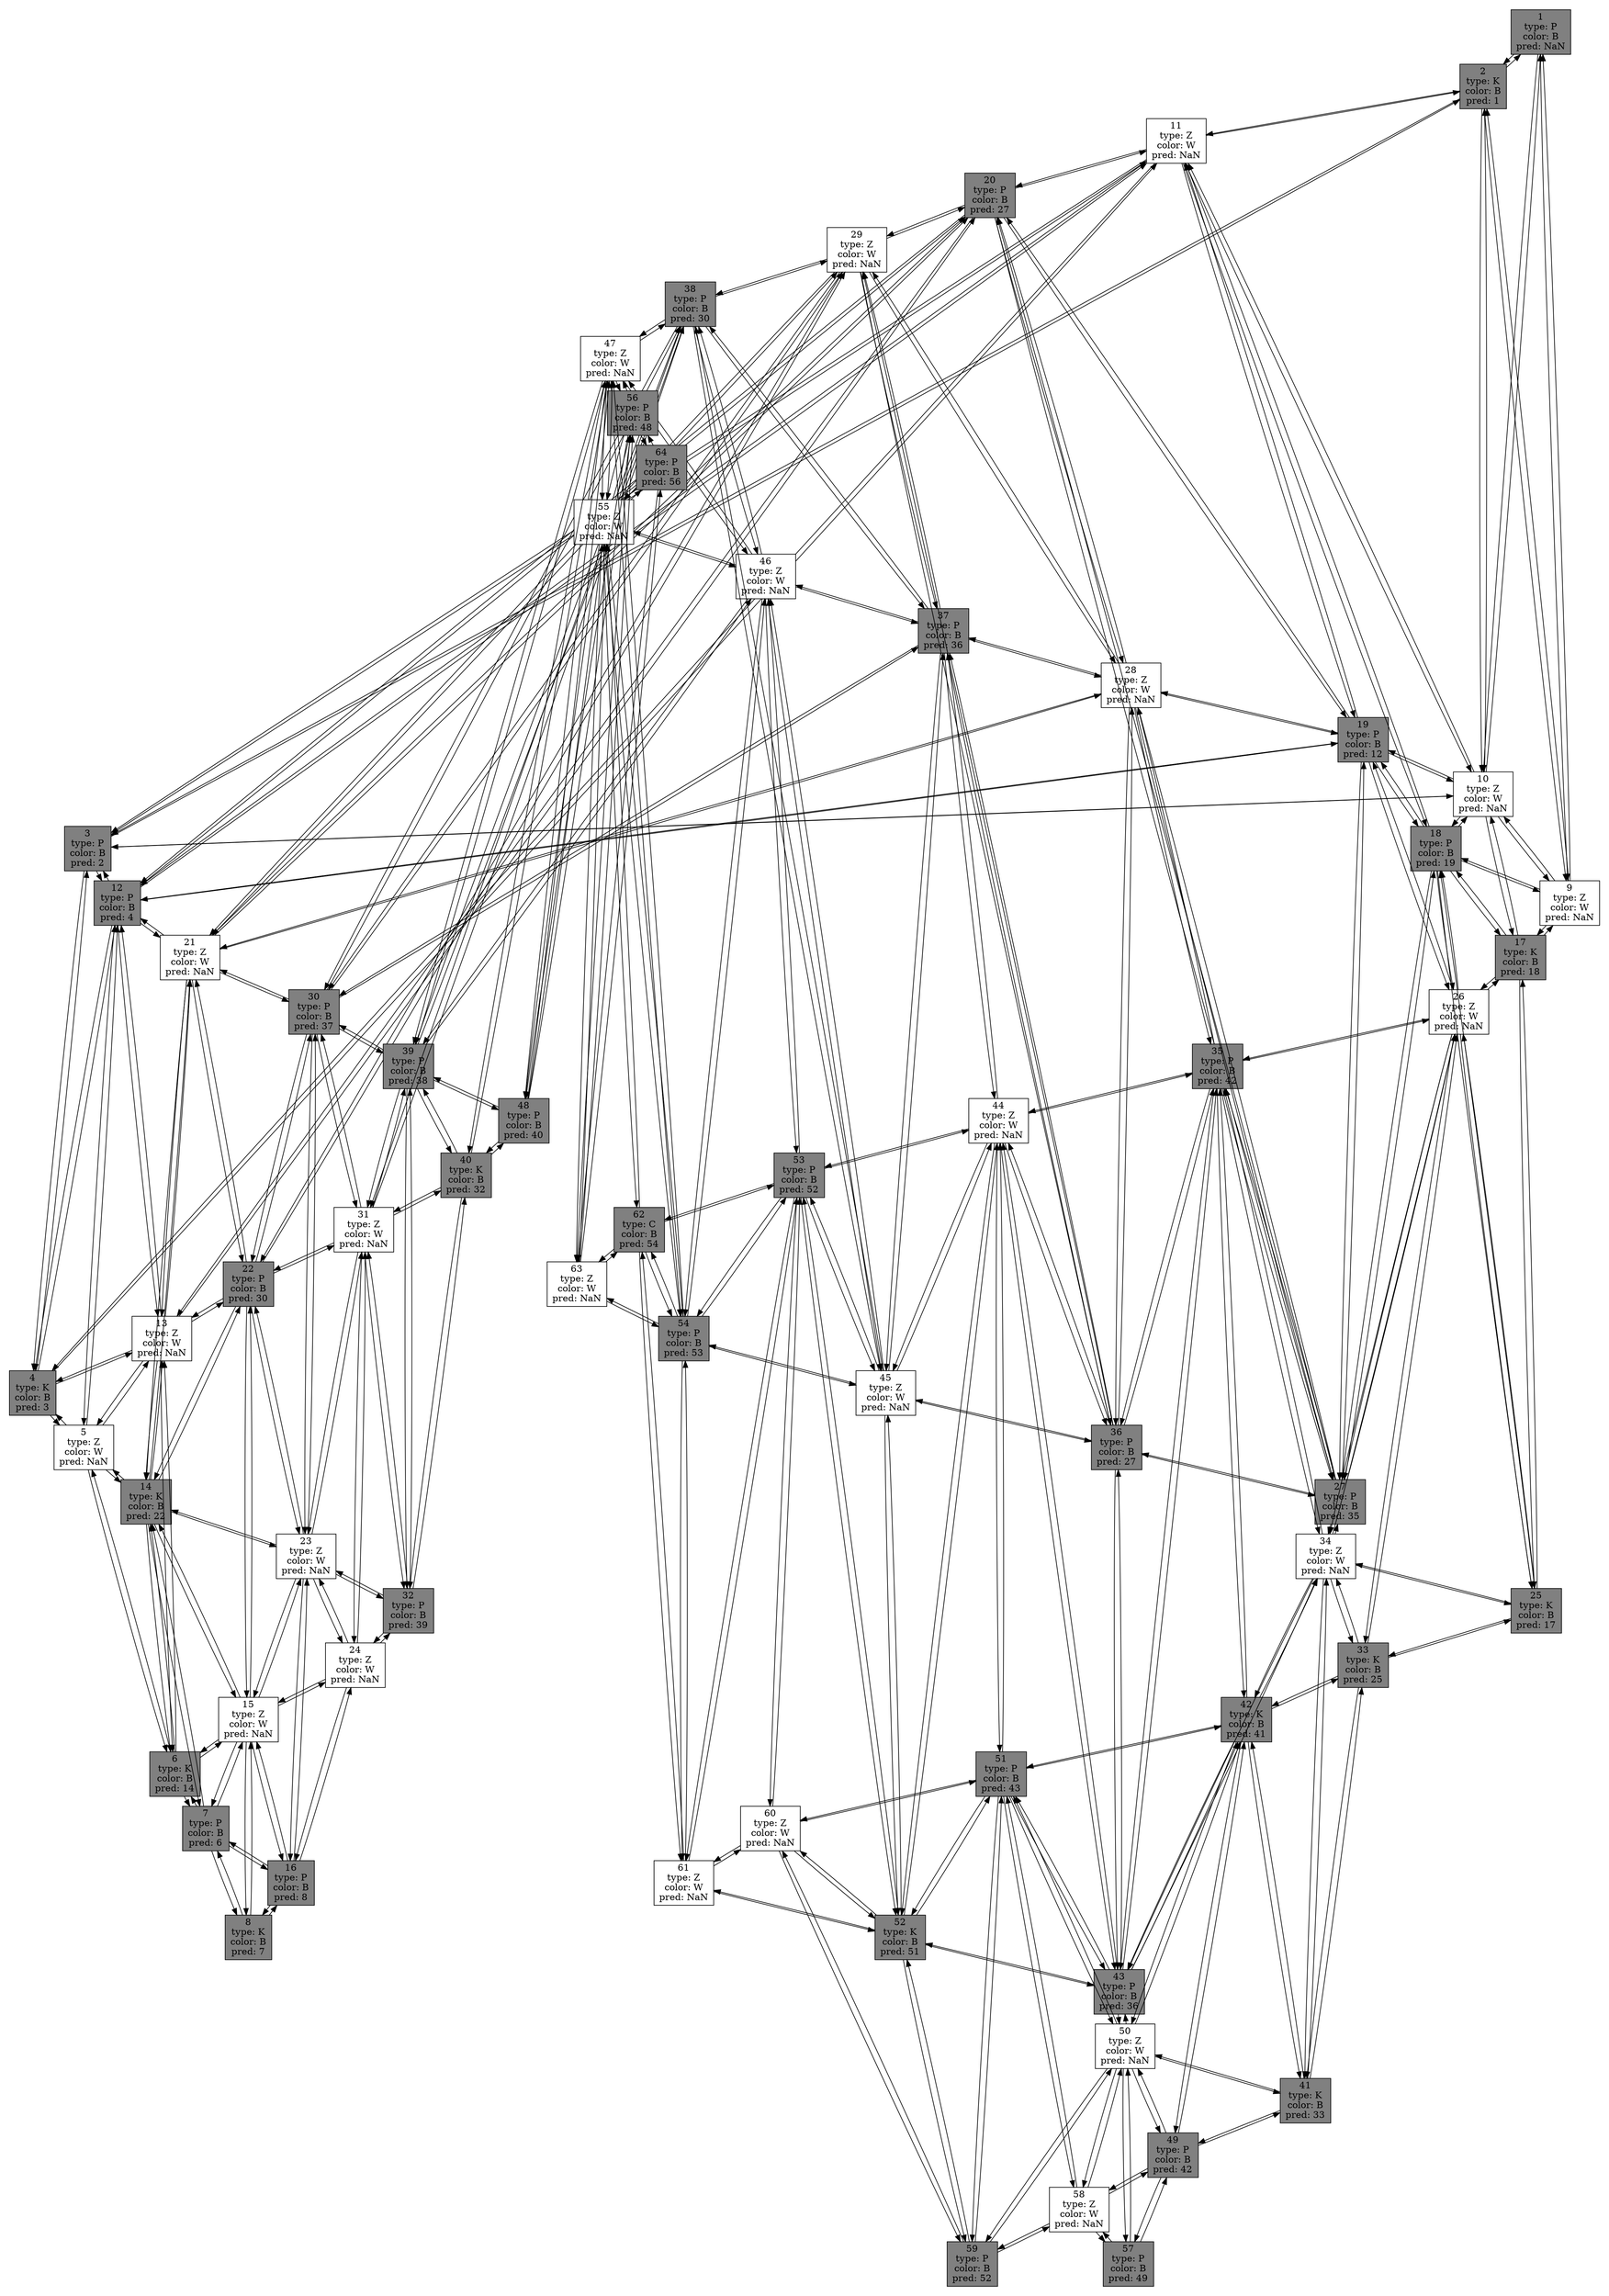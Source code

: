 digraph { graph [ pad=".2", ranksep=".2", nodesep=".2" ] overlap = scale compound = true splines = line node[shape = record, style = bold]1->2;1->9;1->10;2->1;2->3;2->9;2->10;2->11;3->2;3->4;3->10;3->11;3->12;4->3;4->5;4->11;4->12;4->13;5->4;5->6;5->12;5->13;5->14;6->5;6->7;6->13;6->14;6->15;7->6;7->8;7->14;7->15;7->16;8->7;8->15;8->16;9->1;9->2;9->10;9->17;9->18;10->1;10->2;10->3;10->9;10->11;10->17;10->18;10->19;11->2;11->3;11->4;11->10;11->12;11->18;11->19;11->20;12->3;12->4;12->5;12->11;12->13;12->19;12->20;12->21;13->4;13->5;13->6;13->12;13->14;13->20;13->21;13->22;14->5;14->6;14->7;14->13;14->15;14->21;14->22;14->23;15->6;15->7;15->8;15->14;15->16;15->22;15->23;15->24;16->7;16->8;16->15;16->23;16->24;17->9;17->10;17->18;17->25;17->26;18->9;18->10;18->11;18->17;18->19;18->25;18->26;18->27;19->10;19->11;19->12;19->18;19->20;19->26;19->27;19->28;20->11;20->12;20->13;20->19;20->21;20->27;20->28;20->29;21->12;21->13;21->14;21->20;21->22;21->28;21->29;21->30;22->13;22->14;22->15;22->21;22->23;22->29;22->30;22->31;23->14;23->15;23->16;23->22;23->24;23->30;23->31;23->32;24->15;24->16;24->23;24->31;24->32;25->17;25->18;25->26;25->33;25->34;26->17;26->18;26->19;26->25;26->27;26->33;26->34;26->35;27->18;27->19;27->20;27->26;27->28;27->34;27->35;27->36;28->19;28->20;28->21;28->27;28->29;28->35;28->36;28->37;29->20;29->21;29->22;29->28;29->30;29->36;29->37;29->38;30->21;30->22;30->23;30->29;30->31;30->37;30->38;30->39;31->22;31->23;31->24;31->30;31->32;31->38;31->39;31->40;32->23;32->24;32->31;32->39;32->40;33->25;33->26;33->34;33->41;33->42;34->25;34->26;34->27;34->33;34->35;34->41;34->42;34->43;35->26;35->27;35->28;35->34;35->36;35->42;35->43;35->44;36->27;36->28;36->29;36->35;36->37;36->43;36->44;36->45;37->28;37->29;37->30;37->36;37->38;37->44;37->45;37->46;38->29;38->30;38->31;38->37;38->39;38->45;38->46;38->47;39->30;39->31;39->32;39->38;39->40;39->46;39->47;39->48;40->31;40->32;40->39;40->47;40->48;41->33;41->34;41->42;41->49;41->50;42->33;42->34;42->35;42->41;42->43;42->49;42->50;42->51;43->34;43->35;43->36;43->42;43->44;43->50;43->51;43->52;44->35;44->36;44->37;44->43;44->45;44->51;44->52;44->53;45->36;45->37;45->38;45->44;45->46;45->52;45->53;45->54;46->37;46->38;46->39;46->45;46->47;46->53;46->54;46->55;47->38;47->39;47->40;47->46;47->48;47->54;47->55;47->56;48->39;48->40;48->47;48->55;48->56;49->41;49->42;49->50;49->57;49->58;50->41;50->42;50->43;50->49;50->51;50->57;50->58;50->59;51->42;51->43;51->44;51->50;51->52;51->58;51->59;51->60;52->43;52->44;52->45;52->51;52->53;52->59;52->60;52->61;53->44;53->45;53->46;53->52;53->54;53->60;53->61;53->62;54->45;54->46;54->47;54->53;54->55;54->61;54->62;54->63;55->46;55->47;55->48;55->54;55->56;55->62;55->63;55->64;56->47;56->48;56->55;56->63;56->64;57->49;57->50;57->58;58->49;58->50;58->51;58->57;58->59;59->50;59->51;59->52;59->58;59->60;60->51;60->52;60->53;60->59;60->61;61->52;61->53;61->54;61->60;61->62;62->53;62->54;62->55;62->61;62->63;63->54;63->55;63->56;63->62;63->64;64->55;64->56;64->63;1 [fillcolor = "#808080"style=filled, label="1\ntype: P\ncolor: B\npred: NaN\n"];2 [fillcolor = "#808080"style=filled, label="2\ntype: K\ncolor: B\npred: 1\n"];3 [fillcolor = "#808080"style=filled, label="3\ntype: P\ncolor: B\npred: 2\n"];4 [fillcolor = "#808080"style=filled, label="4\ntype: K\ncolor: B\npred: 3\n"];5 [fillcolor = "#FFFFFF"style=filled, label="5\ntype: Z\ncolor: W\npred: NaN\n"];6 [fillcolor = "#808080"style=filled, label="6\ntype: K\ncolor: B\npred: 14\n"];7 [fillcolor = "#808080"style=filled, label="7\ntype: P\ncolor: B\npred: 6\n"];8 [fillcolor = "#808080"style=filled, label="8\ntype: K\ncolor: B\npred: 7\n"];9 [fillcolor = "#FFFFFF"style=filled, label="9\ntype: Z\ncolor: W\npred: NaN\n"];10 [fillcolor = "#FFFFFF"style=filled, label="10\ntype: Z\ncolor: W\npred: NaN\n"];11 [fillcolor = "#FFFFFF"style=filled, label="11\ntype: Z\ncolor: W\npred: NaN\n"];12 [fillcolor = "#808080"style=filled, label="12\ntype: P\ncolor: B\npred: 4\n"];13 [fillcolor = "#FFFFFF"style=filled, label="13\ntype: Z\ncolor: W\npred: NaN\n"];14 [fillcolor = "#808080"style=filled, label="14\ntype: K\ncolor: B\npred: 22\n"];15 [fillcolor = "#FFFFFF"style=filled, label="15\ntype: Z\ncolor: W\npred: NaN\n"];16 [fillcolor = "#808080"style=filled, label="16\ntype: P\ncolor: B\npred: 8\n"];17 [fillcolor = "#808080"style=filled, label="17\ntype: K\ncolor: B\npred: 18\n"];18 [fillcolor = "#808080"style=filled, label="18\ntype: P\ncolor: B\npred: 19\n"];19 [fillcolor = "#808080"style=filled, label="19\ntype: P\ncolor: B\npred: 12\n"];20 [fillcolor = "#808080"style=filled, label="20\ntype: P\ncolor: B\npred: 27\n"];21 [fillcolor = "#FFFFFF"style=filled, label="21\ntype: Z\ncolor: W\npred: NaN\n"];22 [fillcolor = "#808080"style=filled, label="22\ntype: P\ncolor: B\npred: 30\n"];23 [fillcolor = "#FFFFFF"style=filled, label="23\ntype: Z\ncolor: W\npred: NaN\n"];24 [fillcolor = "#FFFFFF"style=filled, label="24\ntype: Z\ncolor: W\npred: NaN\n"];25 [fillcolor = "#808080"style=filled, label="25\ntype: K\ncolor: B\npred: 17\n"];26 [fillcolor = "#FFFFFF"style=filled, label="26\ntype: Z\ncolor: W\npred: NaN\n"];27 [fillcolor = "#808080"style=filled, label="27\ntype: P\ncolor: B\npred: 35\n"];28 [fillcolor = "#FFFFFF"style=filled, label="28\ntype: Z\ncolor: W\npred: NaN\n"];29 [fillcolor = "#FFFFFF"style=filled, label="29\ntype: Z\ncolor: W\npred: NaN\n"];30 [fillcolor = "#808080"style=filled, label="30\ntype: P\ncolor: B\npred: 37\n"];31 [fillcolor = "#FFFFFF"style=filled, label="31\ntype: Z\ncolor: W\npred: NaN\n"];32 [fillcolor = "#808080"style=filled, label="32\ntype: P\ncolor: B\npred: 39\n"];33 [fillcolor = "#808080"style=filled, label="33\ntype: K\ncolor: B\npred: 25\n"];34 [fillcolor = "#FFFFFF"style=filled, label="34\ntype: Z\ncolor: W\npred: NaN\n"];35 [fillcolor = "#808080"style=filled, label="35\ntype: P\ncolor: B\npred: 42\n"];36 [fillcolor = "#808080"style=filled, label="36\ntype: P\ncolor: B\npred: 27\n"];37 [fillcolor = "#808080"style=filled, label="37\ntype: P\ncolor: B\npred: 36\n"];38 [fillcolor = "#808080"style=filled, label="38\ntype: P\ncolor: B\npred: 30\n"];39 [fillcolor = "#808080"style=filled, label="39\ntype: P\ncolor: B\npred: 38\n"];40 [fillcolor = "#808080"style=filled, label="40\ntype: K\ncolor: B\npred: 32\n"];41 [fillcolor = "#808080"style=filled, label="41\ntype: K\ncolor: B\npred: 33\n"];42 [fillcolor = "#808080"style=filled, label="42\ntype: K\ncolor: B\npred: 41\n"];43 [fillcolor = "#808080"style=filled, label="43\ntype: P\ncolor: B\npred: 36\n"];44 [fillcolor = "#FFFFFF"style=filled, label="44\ntype: Z\ncolor: W\npred: NaN\n"];45 [fillcolor = "#FFFFFF"style=filled, label="45\ntype: Z\ncolor: W\npred: NaN\n"];46 [fillcolor = "#FFFFFF"style=filled, label="46\ntype: Z\ncolor: W\npred: NaN\n"];47 [fillcolor = "#FFFFFF"style=filled, label="47\ntype: Z\ncolor: W\npred: NaN\n"];48 [fillcolor = "#808080"style=filled, label="48\ntype: P\ncolor: B\npred: 40\n"];49 [fillcolor = "#808080"style=filled, label="49\ntype: P\ncolor: B\npred: 42\n"];50 [fillcolor = "#FFFFFF"style=filled, label="50\ntype: Z\ncolor: W\npred: NaN\n"];51 [fillcolor = "#808080"style=filled, label="51\ntype: P\ncolor: B\npred: 43\n"];52 [fillcolor = "#808080"style=filled, label="52\ntype: K\ncolor: B\npred: 51\n"];53 [fillcolor = "#808080"style=filled, label="53\ntype: P\ncolor: B\npred: 52\n"];54 [fillcolor = "#808080"style=filled, label="54\ntype: P\ncolor: B\npred: 53\n"];55 [fillcolor = "#FFFFFF"style=filled, label="55\ntype: Z\ncolor: W\npred: NaN\n"];56 [fillcolor = "#808080"style=filled, label="56\ntype: P\ncolor: B\npred: 48\n"];57 [fillcolor = "#808080"style=filled, label="57\ntype: P\ncolor: B\npred: 49\n"];58 [fillcolor = "#FFFFFF"style=filled, label="58\ntype: Z\ncolor: W\npred: NaN\n"];59 [fillcolor = "#808080"style=filled, label="59\ntype: P\ncolor: B\npred: 52\n"];60 [fillcolor = "#FFFFFF"style=filled, label="60\ntype: Z\ncolor: W\npred: NaN\n"];61 [fillcolor = "#FFFFFF"style=filled, label="61\ntype: Z\ncolor: W\npred: NaN\n"];62 [fillcolor = "#808080"style=filled, label="62\ntype: C\ncolor: B\npred: 54\n"];63 [fillcolor = "#FFFFFF"style=filled, label="63\ntype: Z\ncolor: W\npred: NaN\n"];64 [fillcolor = "#808080"style=filled, label="64\ntype: P\ncolor: B\npred: 56\n"];}
